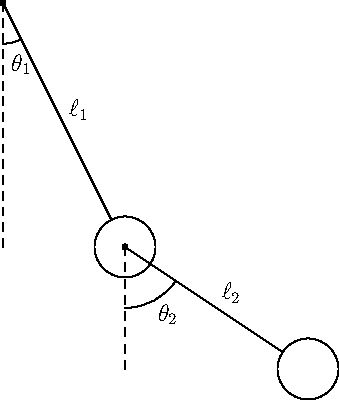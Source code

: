size(200,200);

dot((0,0));

draw((0,0) -- (1,-2));
label("$\ell_1$",(.5,-1),NE);


draw((0,0)--(0,-2),dashed);
draw(arc((0,0),(0,-2/6),(1/6,-2/6)));
label("$\theta_1$",(.15,-.5));

fill(circle((1,-2),.25),white);
draw(circle((1,-2),.25));


dot((1,-2));


draw((2.5,-3) -- (1,-2));
label("$\ell_2$",(1.75,-2.5),NE);


draw((1,-2)--(1,-3),dashed);
draw(arc((1,-2),(1,-2.5),(1.75,-2.5)));
label("$\theta_2$",(1.35,-2.55));

fill(circle((2.5,-3),.25),white);
draw(circle((2.5,-3),.25));
